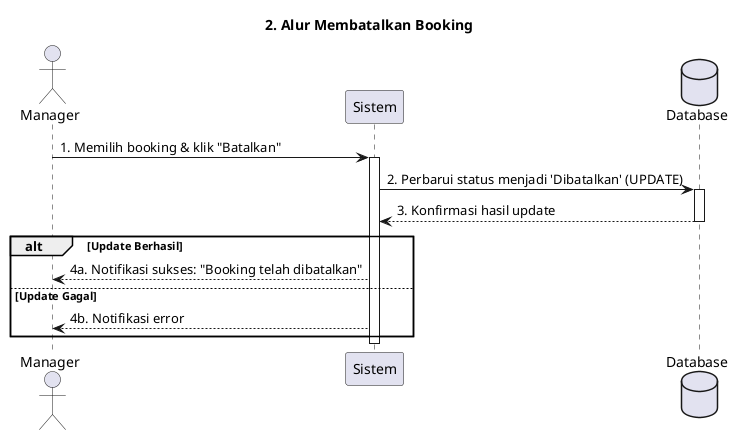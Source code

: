 @startuml
actor Manager
participant "Sistem" as System
database "Database" as DB

title 2. Alur Membatalkan Booking

Manager -> System : 1. Memilih booking & klik "Batalkan"
activate System

System -> DB : 2. Perbarui status menjadi 'Dibatalkan' (UPDATE)
activate DB
DB --> System : 3. Konfirmasi hasil update
deactivate DB

alt Update Berhasil
    System --> Manager : 4a. Notifikasi sukses: "Booking telah dibatalkan"
else Update Gagal
    System --> Manager : 4b. Notifikasi error
end

deactivate System
@enduml